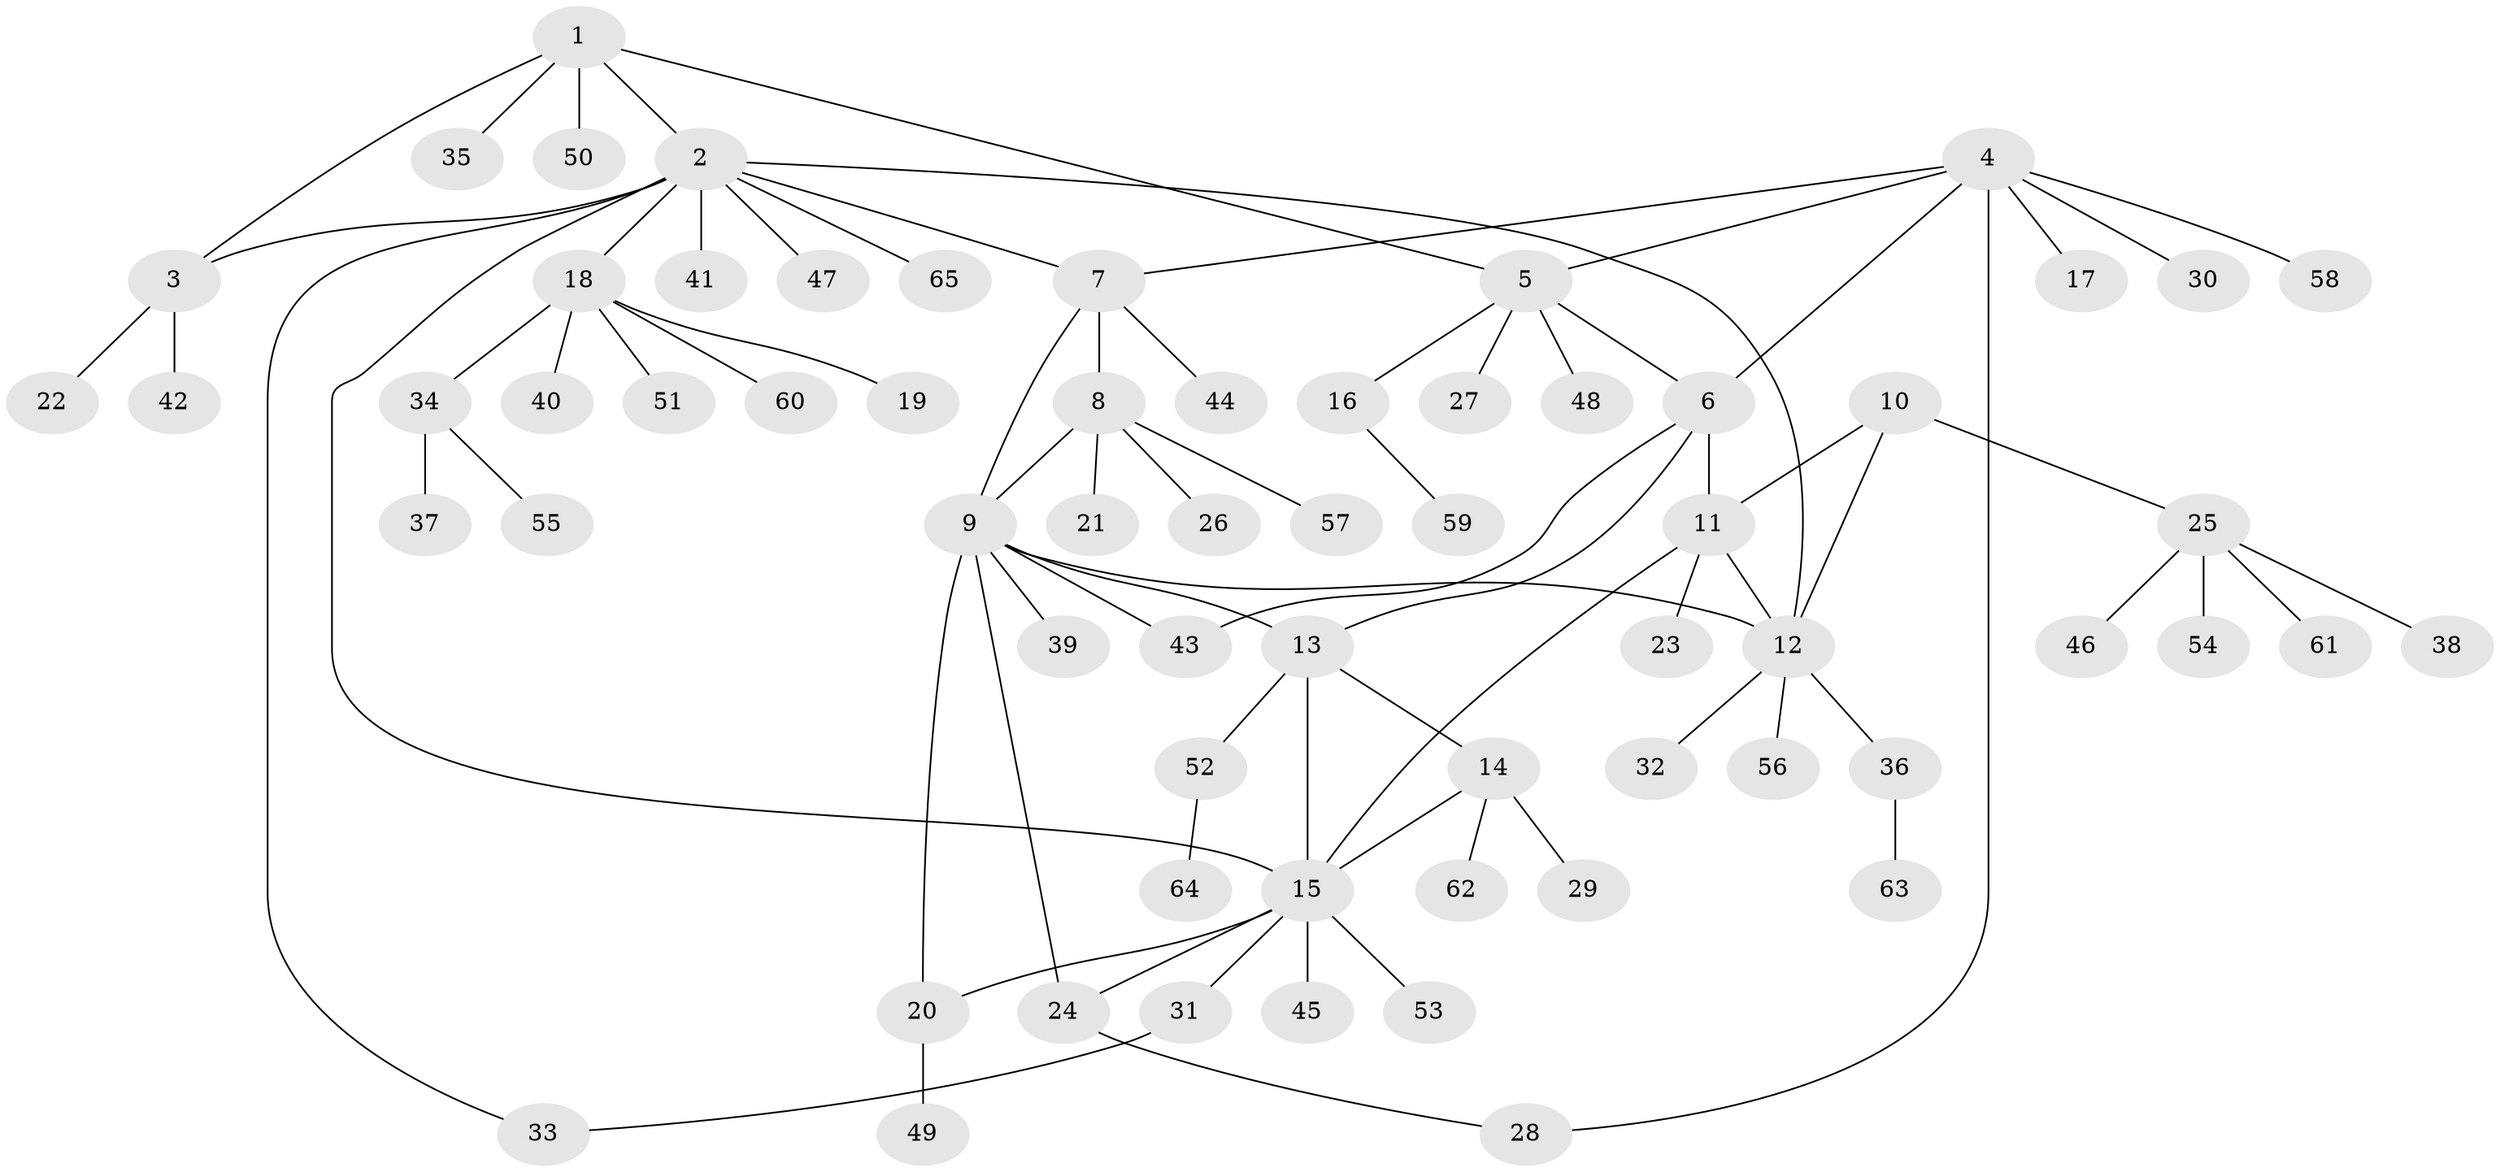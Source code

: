 // Generated by graph-tools (version 1.1) at 2025/26/03/09/25 03:26:39]
// undirected, 65 vertices, 80 edges
graph export_dot {
graph [start="1"]
  node [color=gray90,style=filled];
  1;
  2;
  3;
  4;
  5;
  6;
  7;
  8;
  9;
  10;
  11;
  12;
  13;
  14;
  15;
  16;
  17;
  18;
  19;
  20;
  21;
  22;
  23;
  24;
  25;
  26;
  27;
  28;
  29;
  30;
  31;
  32;
  33;
  34;
  35;
  36;
  37;
  38;
  39;
  40;
  41;
  42;
  43;
  44;
  45;
  46;
  47;
  48;
  49;
  50;
  51;
  52;
  53;
  54;
  55;
  56;
  57;
  58;
  59;
  60;
  61;
  62;
  63;
  64;
  65;
  1 -- 2;
  1 -- 3;
  1 -- 5;
  1 -- 35;
  1 -- 50;
  2 -- 3;
  2 -- 7;
  2 -- 12;
  2 -- 15;
  2 -- 18;
  2 -- 33;
  2 -- 41;
  2 -- 47;
  2 -- 65;
  3 -- 22;
  3 -- 42;
  4 -- 5;
  4 -- 6;
  4 -- 7;
  4 -- 17;
  4 -- 28;
  4 -- 30;
  4 -- 58;
  5 -- 6;
  5 -- 16;
  5 -- 27;
  5 -- 48;
  6 -- 11;
  6 -- 13;
  6 -- 43;
  7 -- 8;
  7 -- 9;
  7 -- 44;
  8 -- 9;
  8 -- 21;
  8 -- 26;
  8 -- 57;
  9 -- 12;
  9 -- 13;
  9 -- 20;
  9 -- 24;
  9 -- 39;
  9 -- 43;
  10 -- 11;
  10 -- 12;
  10 -- 25;
  11 -- 12;
  11 -- 15;
  11 -- 23;
  12 -- 32;
  12 -- 36;
  12 -- 56;
  13 -- 14;
  13 -- 15;
  13 -- 52;
  14 -- 15;
  14 -- 29;
  14 -- 62;
  15 -- 20;
  15 -- 24;
  15 -- 31;
  15 -- 45;
  15 -- 53;
  16 -- 59;
  18 -- 19;
  18 -- 34;
  18 -- 40;
  18 -- 51;
  18 -- 60;
  20 -- 49;
  24 -- 28;
  25 -- 38;
  25 -- 46;
  25 -- 54;
  25 -- 61;
  31 -- 33;
  34 -- 37;
  34 -- 55;
  36 -- 63;
  52 -- 64;
}
